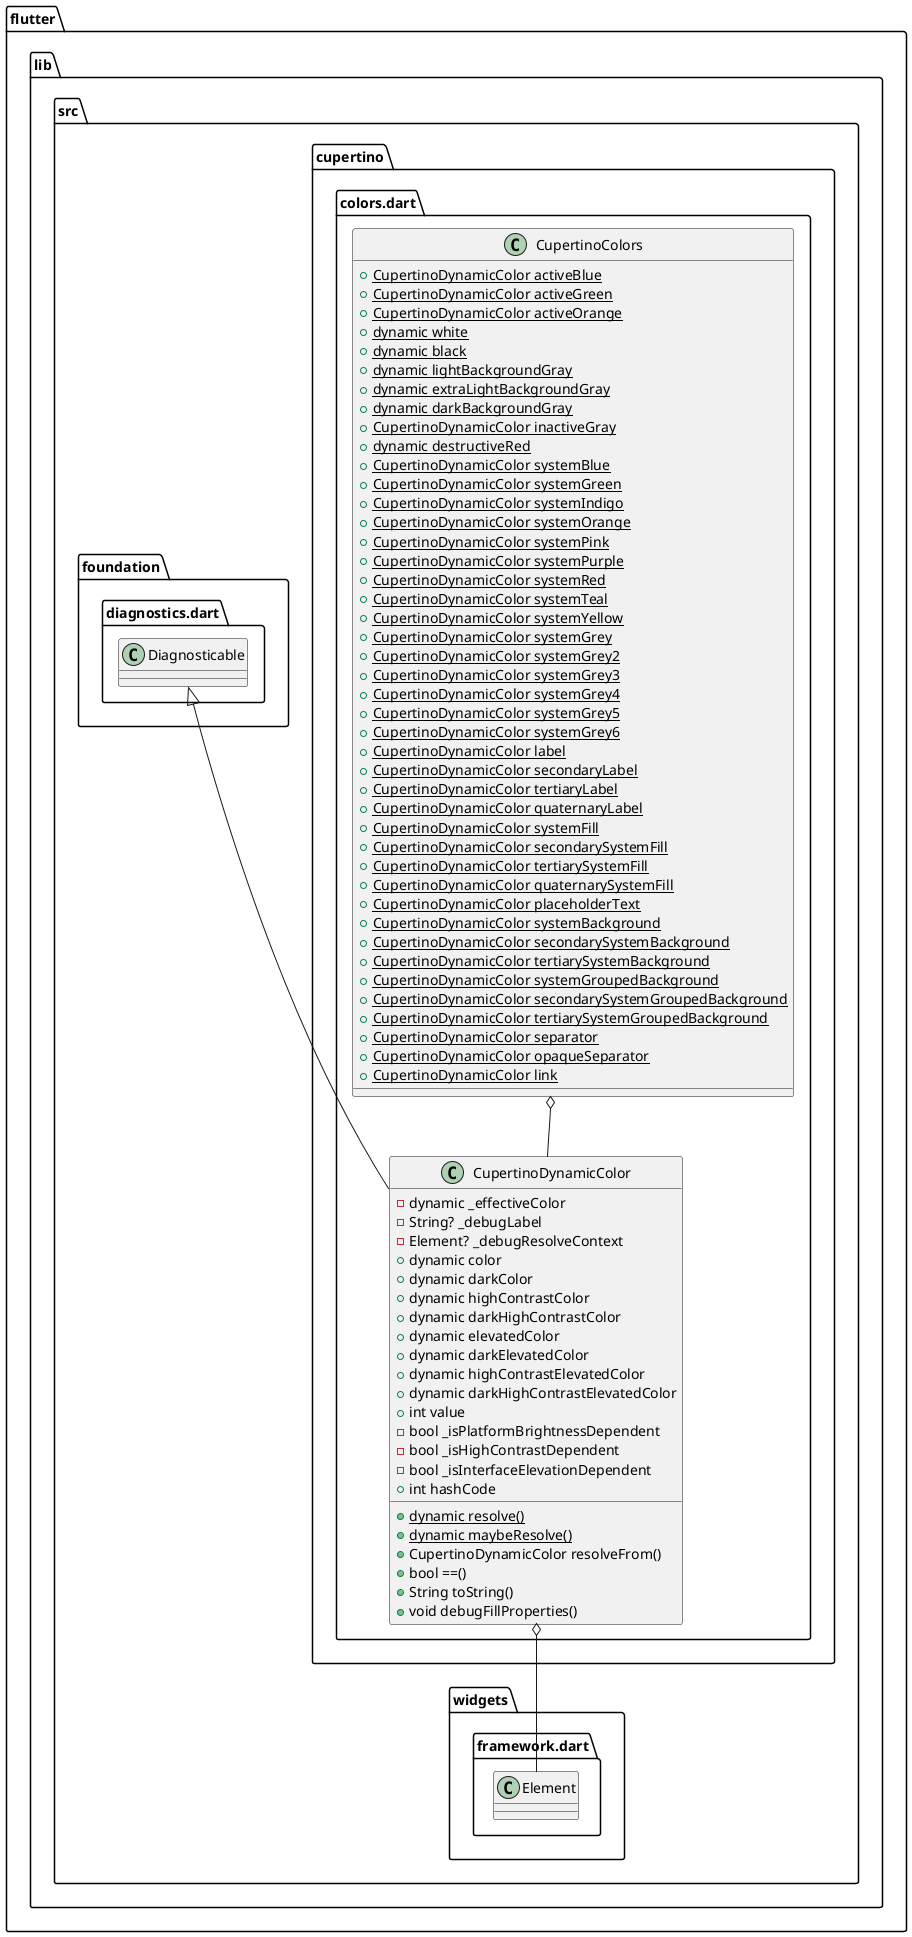 @startuml
set namespaceSeparator ::

class "flutter::lib::src::cupertino::colors.dart::CupertinoColors" {
  {static} +CupertinoDynamicColor activeBlue
  {static} +CupertinoDynamicColor activeGreen
  {static} +CupertinoDynamicColor activeOrange
  {static} +dynamic white
  {static} +dynamic black
  {static} +dynamic lightBackgroundGray
  {static} +dynamic extraLightBackgroundGray
  {static} +dynamic darkBackgroundGray
  {static} +CupertinoDynamicColor inactiveGray
  {static} +dynamic destructiveRed
  {static} +CupertinoDynamicColor systemBlue
  {static} +CupertinoDynamicColor systemGreen
  {static} +CupertinoDynamicColor systemIndigo
  {static} +CupertinoDynamicColor systemOrange
  {static} +CupertinoDynamicColor systemPink
  {static} +CupertinoDynamicColor systemPurple
  {static} +CupertinoDynamicColor systemRed
  {static} +CupertinoDynamicColor systemTeal
  {static} +CupertinoDynamicColor systemYellow
  {static} +CupertinoDynamicColor systemGrey
  {static} +CupertinoDynamicColor systemGrey2
  {static} +CupertinoDynamicColor systemGrey3
  {static} +CupertinoDynamicColor systemGrey4
  {static} +CupertinoDynamicColor systemGrey5
  {static} +CupertinoDynamicColor systemGrey6
  {static} +CupertinoDynamicColor label
  {static} +CupertinoDynamicColor secondaryLabel
  {static} +CupertinoDynamicColor tertiaryLabel
  {static} +CupertinoDynamicColor quaternaryLabel
  {static} +CupertinoDynamicColor systemFill
  {static} +CupertinoDynamicColor secondarySystemFill
  {static} +CupertinoDynamicColor tertiarySystemFill
  {static} +CupertinoDynamicColor quaternarySystemFill
  {static} +CupertinoDynamicColor placeholderText
  {static} +CupertinoDynamicColor systemBackground
  {static} +CupertinoDynamicColor secondarySystemBackground
  {static} +CupertinoDynamicColor tertiarySystemBackground
  {static} +CupertinoDynamicColor systemGroupedBackground
  {static} +CupertinoDynamicColor secondarySystemGroupedBackground
  {static} +CupertinoDynamicColor tertiarySystemGroupedBackground
  {static} +CupertinoDynamicColor separator
  {static} +CupertinoDynamicColor opaqueSeparator
  {static} +CupertinoDynamicColor link
}

"flutter::lib::src::cupertino::colors.dart::CupertinoColors" o-- "flutter::lib::src::cupertino::colors.dart::CupertinoDynamicColor"

class "flutter::lib::src::cupertino::colors.dart::CupertinoDynamicColor" {
  -dynamic _effectiveColor
  -String? _debugLabel
  -Element? _debugResolveContext
  +dynamic color
  +dynamic darkColor
  +dynamic highContrastColor
  +dynamic darkHighContrastColor
  +dynamic elevatedColor
  +dynamic darkElevatedColor
  +dynamic highContrastElevatedColor
  +dynamic darkHighContrastElevatedColor
  +int value
  -bool _isPlatformBrightnessDependent
  -bool _isHighContrastDependent
  -bool _isInterfaceElevationDependent
  +int hashCode
  {static} +dynamic resolve()
  {static} +dynamic maybeResolve()
  +CupertinoDynamicColor resolveFrom()
  +bool ==()
  +String toString()
  +void debugFillProperties()
}

"flutter::lib::src::cupertino::colors.dart::CupertinoDynamicColor" o-- "flutter::lib::src::widgets::framework.dart::Element"
"flutter::lib::src::foundation::diagnostics.dart::Diagnosticable" <|-- "flutter::lib::src::cupertino::colors.dart::CupertinoDynamicColor"


@enduml